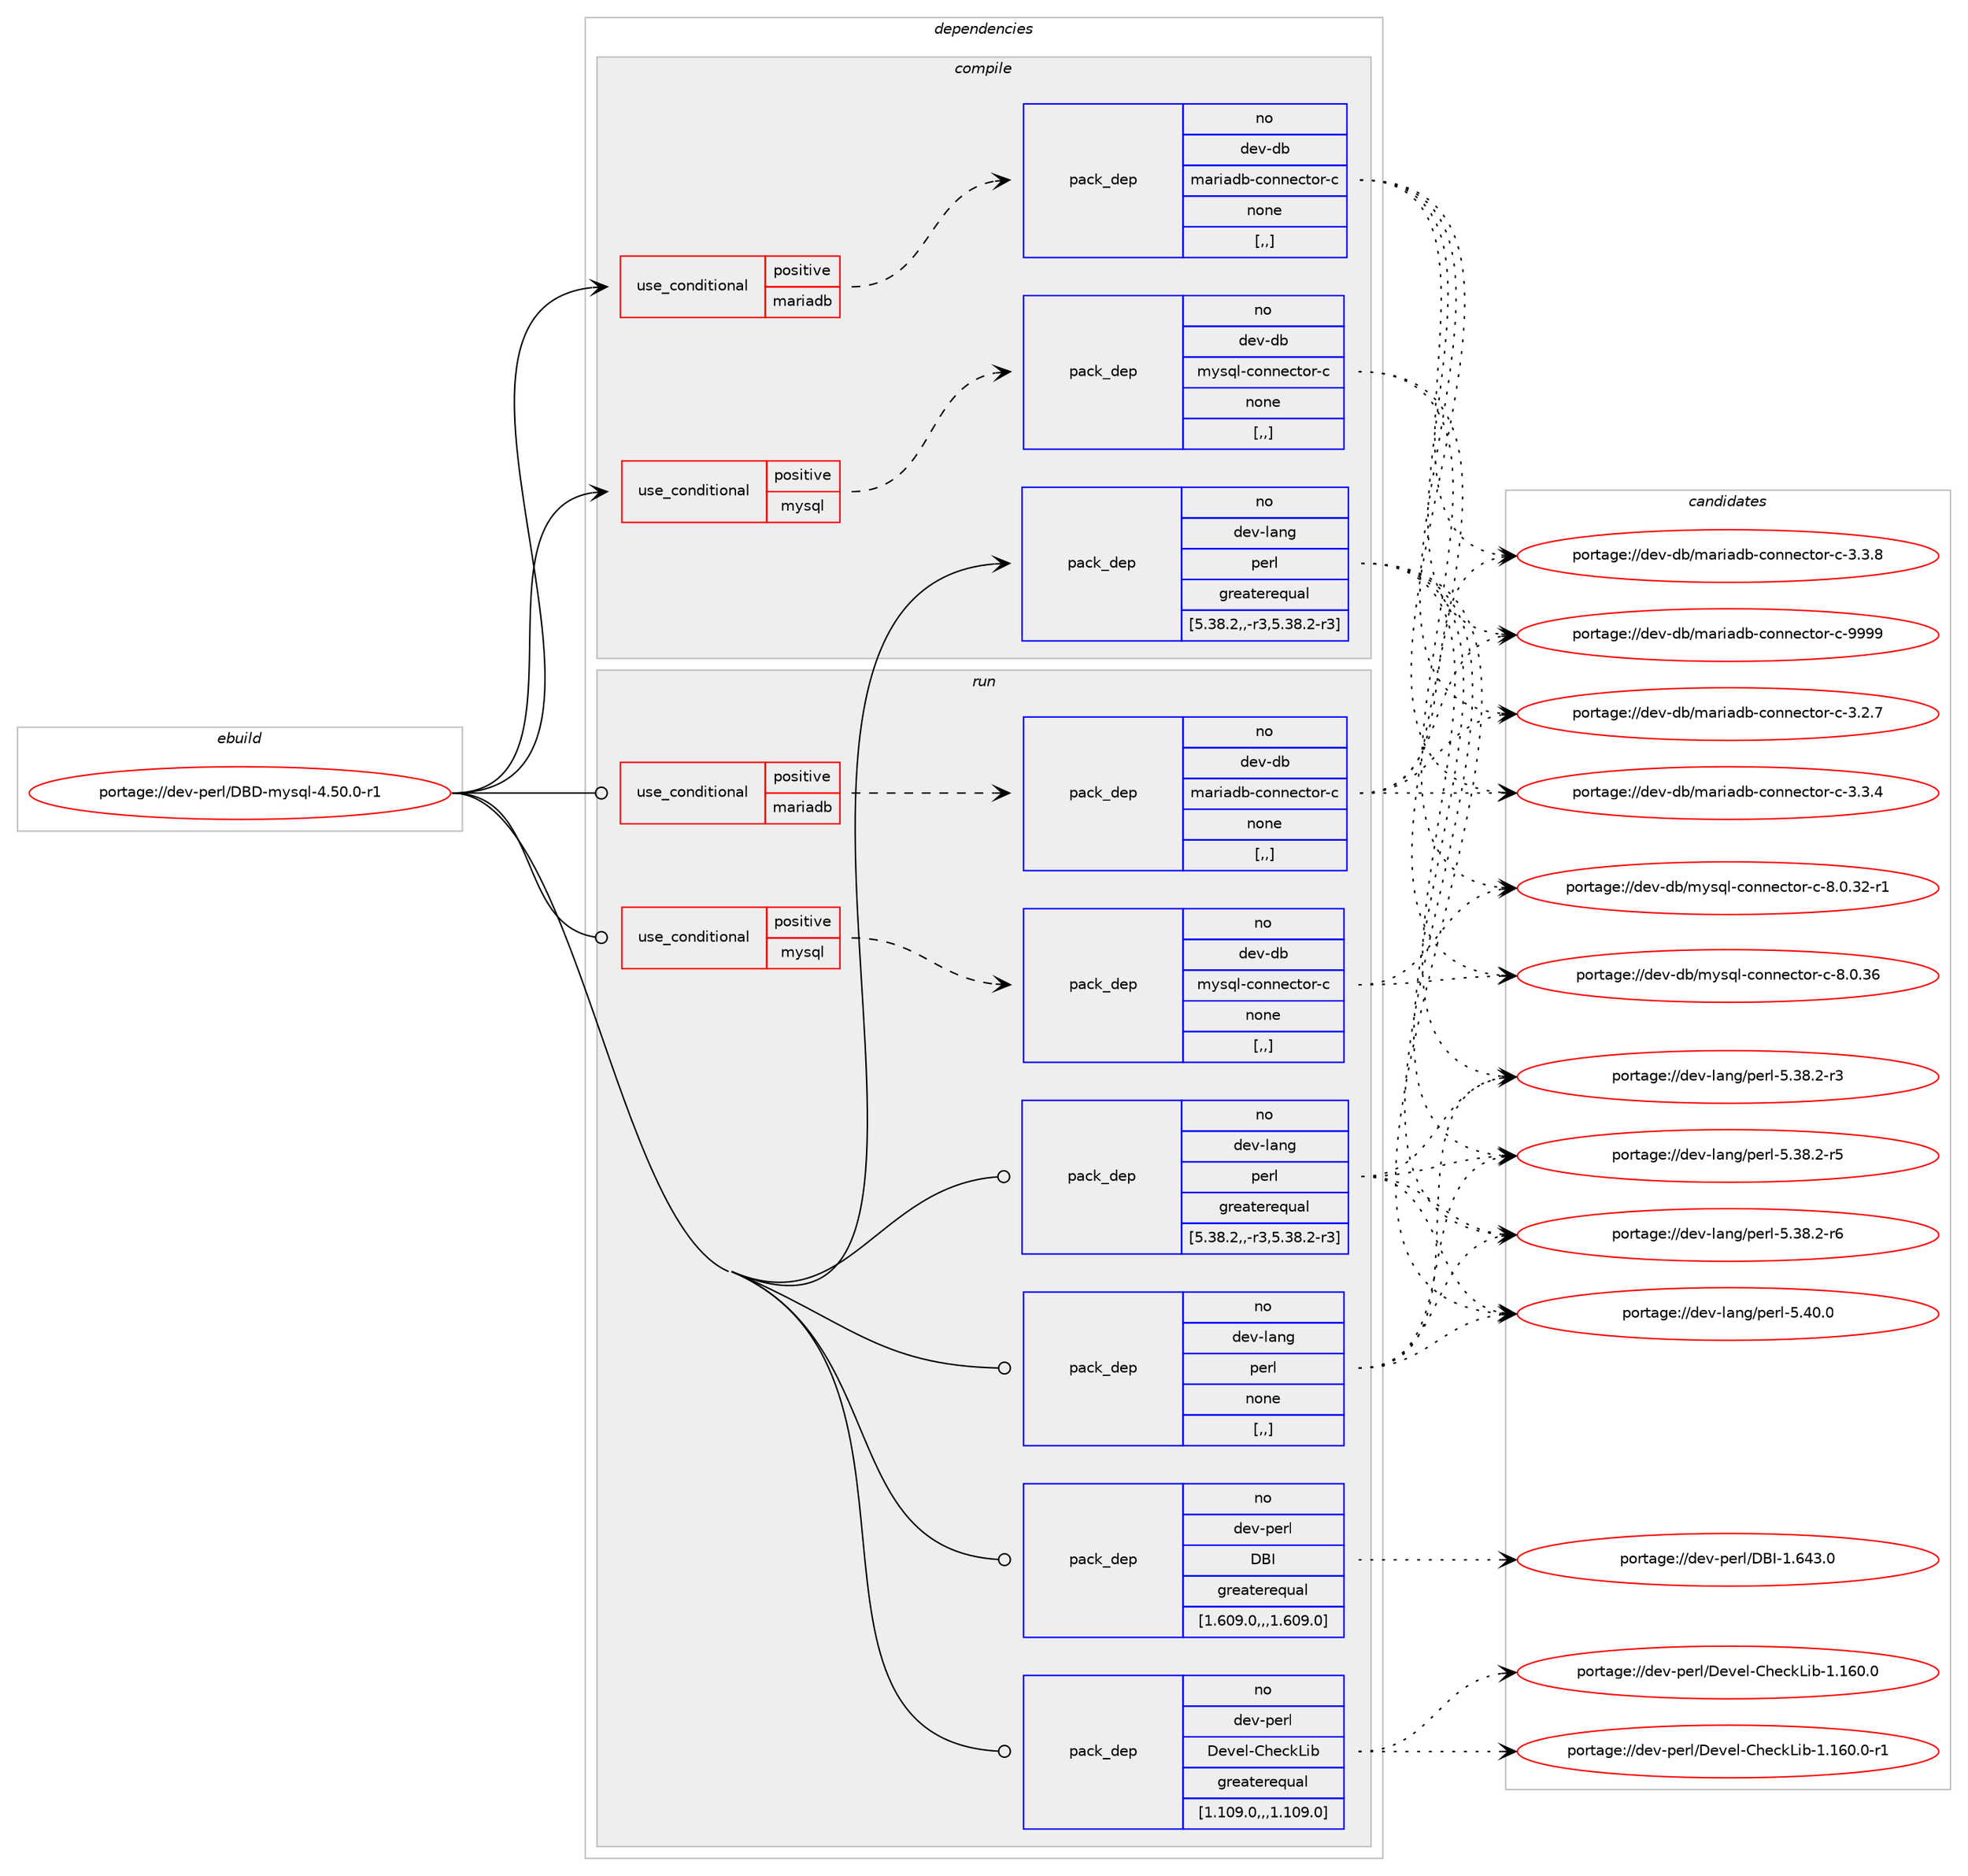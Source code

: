 digraph prolog {

# *************
# Graph options
# *************

newrank=true;
concentrate=true;
compound=true;
graph [rankdir=LR,fontname=Helvetica,fontsize=10,ranksep=1.5];#, ranksep=2.5, nodesep=0.2];
edge  [arrowhead=vee];
node  [fontname=Helvetica,fontsize=10];

# **********
# The ebuild
# **********

subgraph cluster_leftcol {
color=gray;
rank=same;
label=<<i>ebuild</i>>;
id [label="portage://dev-perl/DBD-mysql-4.50.0-r1", color=red, width=4, href="../dev-perl/DBD-mysql-4.50.0-r1.svg"];
}

# ****************
# The dependencies
# ****************

subgraph cluster_midcol {
color=gray;
label=<<i>dependencies</i>>;
subgraph cluster_compile {
fillcolor="#eeeeee";
style=filled;
label=<<i>compile</i>>;
subgraph cond28941 {
dependency124690 [label=<<TABLE BORDER="0" CELLBORDER="1" CELLSPACING="0" CELLPADDING="4"><TR><TD ROWSPAN="3" CELLPADDING="10">use_conditional</TD></TR><TR><TD>positive</TD></TR><TR><TD>mariadb</TD></TR></TABLE>>, shape=none, color=red];
subgraph pack94580 {
dependency124691 [label=<<TABLE BORDER="0" CELLBORDER="1" CELLSPACING="0" CELLPADDING="4" WIDTH="220"><TR><TD ROWSPAN="6" CELLPADDING="30">pack_dep</TD></TR><TR><TD WIDTH="110">no</TD></TR><TR><TD>dev-db</TD></TR><TR><TD>mariadb-connector-c</TD></TR><TR><TD>none</TD></TR><TR><TD>[,,]</TD></TR></TABLE>>, shape=none, color=blue];
}
dependency124690:e -> dependency124691:w [weight=20,style="dashed",arrowhead="vee"];
}
id:e -> dependency124690:w [weight=20,style="solid",arrowhead="vee"];
subgraph cond28942 {
dependency124692 [label=<<TABLE BORDER="0" CELLBORDER="1" CELLSPACING="0" CELLPADDING="4"><TR><TD ROWSPAN="3" CELLPADDING="10">use_conditional</TD></TR><TR><TD>positive</TD></TR><TR><TD>mysql</TD></TR></TABLE>>, shape=none, color=red];
subgraph pack94581 {
dependency124693 [label=<<TABLE BORDER="0" CELLBORDER="1" CELLSPACING="0" CELLPADDING="4" WIDTH="220"><TR><TD ROWSPAN="6" CELLPADDING="30">pack_dep</TD></TR><TR><TD WIDTH="110">no</TD></TR><TR><TD>dev-db</TD></TR><TR><TD>mysql-connector-c</TD></TR><TR><TD>none</TD></TR><TR><TD>[,,]</TD></TR></TABLE>>, shape=none, color=blue];
}
dependency124692:e -> dependency124693:w [weight=20,style="dashed",arrowhead="vee"];
}
id:e -> dependency124692:w [weight=20,style="solid",arrowhead="vee"];
subgraph pack94582 {
dependency124694 [label=<<TABLE BORDER="0" CELLBORDER="1" CELLSPACING="0" CELLPADDING="4" WIDTH="220"><TR><TD ROWSPAN="6" CELLPADDING="30">pack_dep</TD></TR><TR><TD WIDTH="110">no</TD></TR><TR><TD>dev-lang</TD></TR><TR><TD>perl</TD></TR><TR><TD>greaterequal</TD></TR><TR><TD>[5.38.2,,-r3,5.38.2-r3]</TD></TR></TABLE>>, shape=none, color=blue];
}
id:e -> dependency124694:w [weight=20,style="solid",arrowhead="vee"];
}
subgraph cluster_compileandrun {
fillcolor="#eeeeee";
style=filled;
label=<<i>compile and run</i>>;
}
subgraph cluster_run {
fillcolor="#eeeeee";
style=filled;
label=<<i>run</i>>;
subgraph cond28943 {
dependency124695 [label=<<TABLE BORDER="0" CELLBORDER="1" CELLSPACING="0" CELLPADDING="4"><TR><TD ROWSPAN="3" CELLPADDING="10">use_conditional</TD></TR><TR><TD>positive</TD></TR><TR><TD>mariadb</TD></TR></TABLE>>, shape=none, color=red];
subgraph pack94583 {
dependency124696 [label=<<TABLE BORDER="0" CELLBORDER="1" CELLSPACING="0" CELLPADDING="4" WIDTH="220"><TR><TD ROWSPAN="6" CELLPADDING="30">pack_dep</TD></TR><TR><TD WIDTH="110">no</TD></TR><TR><TD>dev-db</TD></TR><TR><TD>mariadb-connector-c</TD></TR><TR><TD>none</TD></TR><TR><TD>[,,]</TD></TR></TABLE>>, shape=none, color=blue];
}
dependency124695:e -> dependency124696:w [weight=20,style="dashed",arrowhead="vee"];
}
id:e -> dependency124695:w [weight=20,style="solid",arrowhead="odot"];
subgraph cond28944 {
dependency124697 [label=<<TABLE BORDER="0" CELLBORDER="1" CELLSPACING="0" CELLPADDING="4"><TR><TD ROWSPAN="3" CELLPADDING="10">use_conditional</TD></TR><TR><TD>positive</TD></TR><TR><TD>mysql</TD></TR></TABLE>>, shape=none, color=red];
subgraph pack94584 {
dependency124698 [label=<<TABLE BORDER="0" CELLBORDER="1" CELLSPACING="0" CELLPADDING="4" WIDTH="220"><TR><TD ROWSPAN="6" CELLPADDING="30">pack_dep</TD></TR><TR><TD WIDTH="110">no</TD></TR><TR><TD>dev-db</TD></TR><TR><TD>mysql-connector-c</TD></TR><TR><TD>none</TD></TR><TR><TD>[,,]</TD></TR></TABLE>>, shape=none, color=blue];
}
dependency124697:e -> dependency124698:w [weight=20,style="dashed",arrowhead="vee"];
}
id:e -> dependency124697:w [weight=20,style="solid",arrowhead="odot"];
subgraph pack94585 {
dependency124699 [label=<<TABLE BORDER="0" CELLBORDER="1" CELLSPACING="0" CELLPADDING="4" WIDTH="220"><TR><TD ROWSPAN="6" CELLPADDING="30">pack_dep</TD></TR><TR><TD WIDTH="110">no</TD></TR><TR><TD>dev-lang</TD></TR><TR><TD>perl</TD></TR><TR><TD>greaterequal</TD></TR><TR><TD>[5.38.2,,-r3,5.38.2-r3]</TD></TR></TABLE>>, shape=none, color=blue];
}
id:e -> dependency124699:w [weight=20,style="solid",arrowhead="odot"];
subgraph pack94586 {
dependency124700 [label=<<TABLE BORDER="0" CELLBORDER="1" CELLSPACING="0" CELLPADDING="4" WIDTH="220"><TR><TD ROWSPAN="6" CELLPADDING="30">pack_dep</TD></TR><TR><TD WIDTH="110">no</TD></TR><TR><TD>dev-lang</TD></TR><TR><TD>perl</TD></TR><TR><TD>none</TD></TR><TR><TD>[,,]</TD></TR></TABLE>>, shape=none, color=blue];
}
id:e -> dependency124700:w [weight=20,style="solid",arrowhead="odot"];
subgraph pack94587 {
dependency124701 [label=<<TABLE BORDER="0" CELLBORDER="1" CELLSPACING="0" CELLPADDING="4" WIDTH="220"><TR><TD ROWSPAN="6" CELLPADDING="30">pack_dep</TD></TR><TR><TD WIDTH="110">no</TD></TR><TR><TD>dev-perl</TD></TR><TR><TD>DBI</TD></TR><TR><TD>greaterequal</TD></TR><TR><TD>[1.609.0,,,1.609.0]</TD></TR></TABLE>>, shape=none, color=blue];
}
id:e -> dependency124701:w [weight=20,style="solid",arrowhead="odot"];
subgraph pack94588 {
dependency124702 [label=<<TABLE BORDER="0" CELLBORDER="1" CELLSPACING="0" CELLPADDING="4" WIDTH="220"><TR><TD ROWSPAN="6" CELLPADDING="30">pack_dep</TD></TR><TR><TD WIDTH="110">no</TD></TR><TR><TD>dev-perl</TD></TR><TR><TD>Devel-CheckLib</TD></TR><TR><TD>greaterequal</TD></TR><TR><TD>[1.109.0,,,1.109.0]</TD></TR></TABLE>>, shape=none, color=blue];
}
id:e -> dependency124702:w [weight=20,style="solid",arrowhead="odot"];
}
}

# **************
# The candidates
# **************

subgraph cluster_choices {
rank=same;
color=gray;
label=<<i>candidates</i>>;

subgraph choice94580 {
color=black;
nodesep=1;
choice1001011184510098471099711410597100984599111110110101991161111144599455146504655 [label="portage://dev-db/mariadb-connector-c-3.2.7", color=red, width=4,href="../dev-db/mariadb-connector-c-3.2.7.svg"];
choice1001011184510098471099711410597100984599111110110101991161111144599455146514652 [label="portage://dev-db/mariadb-connector-c-3.3.4", color=red, width=4,href="../dev-db/mariadb-connector-c-3.3.4.svg"];
choice1001011184510098471099711410597100984599111110110101991161111144599455146514656 [label="portage://dev-db/mariadb-connector-c-3.3.8", color=red, width=4,href="../dev-db/mariadb-connector-c-3.3.8.svg"];
choice10010111845100984710997114105971009845991111101101019911611111445994557575757 [label="portage://dev-db/mariadb-connector-c-9999", color=red, width=4,href="../dev-db/mariadb-connector-c-9999.svg"];
dependency124691:e -> choice1001011184510098471099711410597100984599111110110101991161111144599455146504655:w [style=dotted,weight="100"];
dependency124691:e -> choice1001011184510098471099711410597100984599111110110101991161111144599455146514652:w [style=dotted,weight="100"];
dependency124691:e -> choice1001011184510098471099711410597100984599111110110101991161111144599455146514656:w [style=dotted,weight="100"];
dependency124691:e -> choice10010111845100984710997114105971009845991111101101019911611111445994557575757:w [style=dotted,weight="100"];
}
subgraph choice94581 {
color=black;
nodesep=1;
choice1001011184510098471091211151131084599111110110101991161111144599455646484651504511449 [label="portage://dev-db/mysql-connector-c-8.0.32-r1", color=red, width=4,href="../dev-db/mysql-connector-c-8.0.32-r1.svg"];
choice100101118451009847109121115113108459911111011010199116111114459945564648465154 [label="portage://dev-db/mysql-connector-c-8.0.36", color=red, width=4,href="../dev-db/mysql-connector-c-8.0.36.svg"];
dependency124693:e -> choice1001011184510098471091211151131084599111110110101991161111144599455646484651504511449:w [style=dotted,weight="100"];
dependency124693:e -> choice100101118451009847109121115113108459911111011010199116111114459945564648465154:w [style=dotted,weight="100"];
}
subgraph choice94582 {
color=black;
nodesep=1;
choice100101118451089711010347112101114108455346515646504511451 [label="portage://dev-lang/perl-5.38.2-r3", color=red, width=4,href="../dev-lang/perl-5.38.2-r3.svg"];
choice100101118451089711010347112101114108455346515646504511453 [label="portage://dev-lang/perl-5.38.2-r5", color=red, width=4,href="../dev-lang/perl-5.38.2-r5.svg"];
choice100101118451089711010347112101114108455346515646504511454 [label="portage://dev-lang/perl-5.38.2-r6", color=red, width=4,href="../dev-lang/perl-5.38.2-r6.svg"];
choice10010111845108971101034711210111410845534652484648 [label="portage://dev-lang/perl-5.40.0", color=red, width=4,href="../dev-lang/perl-5.40.0.svg"];
dependency124694:e -> choice100101118451089711010347112101114108455346515646504511451:w [style=dotted,weight="100"];
dependency124694:e -> choice100101118451089711010347112101114108455346515646504511453:w [style=dotted,weight="100"];
dependency124694:e -> choice100101118451089711010347112101114108455346515646504511454:w [style=dotted,weight="100"];
dependency124694:e -> choice10010111845108971101034711210111410845534652484648:w [style=dotted,weight="100"];
}
subgraph choice94583 {
color=black;
nodesep=1;
choice1001011184510098471099711410597100984599111110110101991161111144599455146504655 [label="portage://dev-db/mariadb-connector-c-3.2.7", color=red, width=4,href="../dev-db/mariadb-connector-c-3.2.7.svg"];
choice1001011184510098471099711410597100984599111110110101991161111144599455146514652 [label="portage://dev-db/mariadb-connector-c-3.3.4", color=red, width=4,href="../dev-db/mariadb-connector-c-3.3.4.svg"];
choice1001011184510098471099711410597100984599111110110101991161111144599455146514656 [label="portage://dev-db/mariadb-connector-c-3.3.8", color=red, width=4,href="../dev-db/mariadb-connector-c-3.3.8.svg"];
choice10010111845100984710997114105971009845991111101101019911611111445994557575757 [label="portage://dev-db/mariadb-connector-c-9999", color=red, width=4,href="../dev-db/mariadb-connector-c-9999.svg"];
dependency124696:e -> choice1001011184510098471099711410597100984599111110110101991161111144599455146504655:w [style=dotted,weight="100"];
dependency124696:e -> choice1001011184510098471099711410597100984599111110110101991161111144599455146514652:w [style=dotted,weight="100"];
dependency124696:e -> choice1001011184510098471099711410597100984599111110110101991161111144599455146514656:w [style=dotted,weight="100"];
dependency124696:e -> choice10010111845100984710997114105971009845991111101101019911611111445994557575757:w [style=dotted,weight="100"];
}
subgraph choice94584 {
color=black;
nodesep=1;
choice1001011184510098471091211151131084599111110110101991161111144599455646484651504511449 [label="portage://dev-db/mysql-connector-c-8.0.32-r1", color=red, width=4,href="../dev-db/mysql-connector-c-8.0.32-r1.svg"];
choice100101118451009847109121115113108459911111011010199116111114459945564648465154 [label="portage://dev-db/mysql-connector-c-8.0.36", color=red, width=4,href="../dev-db/mysql-connector-c-8.0.36.svg"];
dependency124698:e -> choice1001011184510098471091211151131084599111110110101991161111144599455646484651504511449:w [style=dotted,weight="100"];
dependency124698:e -> choice100101118451009847109121115113108459911111011010199116111114459945564648465154:w [style=dotted,weight="100"];
}
subgraph choice94585 {
color=black;
nodesep=1;
choice100101118451089711010347112101114108455346515646504511451 [label="portage://dev-lang/perl-5.38.2-r3", color=red, width=4,href="../dev-lang/perl-5.38.2-r3.svg"];
choice100101118451089711010347112101114108455346515646504511453 [label="portage://dev-lang/perl-5.38.2-r5", color=red, width=4,href="../dev-lang/perl-5.38.2-r5.svg"];
choice100101118451089711010347112101114108455346515646504511454 [label="portage://dev-lang/perl-5.38.2-r6", color=red, width=4,href="../dev-lang/perl-5.38.2-r6.svg"];
choice10010111845108971101034711210111410845534652484648 [label="portage://dev-lang/perl-5.40.0", color=red, width=4,href="../dev-lang/perl-5.40.0.svg"];
dependency124699:e -> choice100101118451089711010347112101114108455346515646504511451:w [style=dotted,weight="100"];
dependency124699:e -> choice100101118451089711010347112101114108455346515646504511453:w [style=dotted,weight="100"];
dependency124699:e -> choice100101118451089711010347112101114108455346515646504511454:w [style=dotted,weight="100"];
dependency124699:e -> choice10010111845108971101034711210111410845534652484648:w [style=dotted,weight="100"];
}
subgraph choice94586 {
color=black;
nodesep=1;
choice100101118451089711010347112101114108455346515646504511451 [label="portage://dev-lang/perl-5.38.2-r3", color=red, width=4,href="../dev-lang/perl-5.38.2-r3.svg"];
choice100101118451089711010347112101114108455346515646504511453 [label="portage://dev-lang/perl-5.38.2-r5", color=red, width=4,href="../dev-lang/perl-5.38.2-r5.svg"];
choice100101118451089711010347112101114108455346515646504511454 [label="portage://dev-lang/perl-5.38.2-r6", color=red, width=4,href="../dev-lang/perl-5.38.2-r6.svg"];
choice10010111845108971101034711210111410845534652484648 [label="portage://dev-lang/perl-5.40.0", color=red, width=4,href="../dev-lang/perl-5.40.0.svg"];
dependency124700:e -> choice100101118451089711010347112101114108455346515646504511451:w [style=dotted,weight="100"];
dependency124700:e -> choice100101118451089711010347112101114108455346515646504511453:w [style=dotted,weight="100"];
dependency124700:e -> choice100101118451089711010347112101114108455346515646504511454:w [style=dotted,weight="100"];
dependency124700:e -> choice10010111845108971101034711210111410845534652484648:w [style=dotted,weight="100"];
}
subgraph choice94587 {
color=black;
nodesep=1;
choice10010111845112101114108476866734549465452514648 [label="portage://dev-perl/DBI-1.643.0", color=red, width=4,href="../dev-perl/DBI-1.643.0.svg"];
dependency124701:e -> choice10010111845112101114108476866734549465452514648:w [style=dotted,weight="100"];
}
subgraph choice94588 {
color=black;
nodesep=1;
choice10010111845112101114108476810111810110845671041019910776105984549464954484648 [label="portage://dev-perl/Devel-CheckLib-1.160.0", color=red, width=4,href="../dev-perl/Devel-CheckLib-1.160.0.svg"];
choice100101118451121011141084768101118101108456710410199107761059845494649544846484511449 [label="portage://dev-perl/Devel-CheckLib-1.160.0-r1", color=red, width=4,href="../dev-perl/Devel-CheckLib-1.160.0-r1.svg"];
dependency124702:e -> choice10010111845112101114108476810111810110845671041019910776105984549464954484648:w [style=dotted,weight="100"];
dependency124702:e -> choice100101118451121011141084768101118101108456710410199107761059845494649544846484511449:w [style=dotted,weight="100"];
}
}

}
